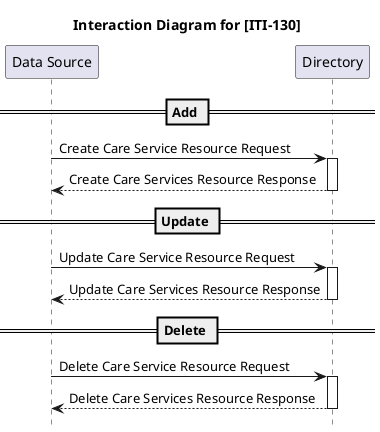 @startuml
hide footbox

title Interaction Diagram for [ITI-130]

participant "Data Source" as Client
participant "Directory" as Server

hide footbox
autoactivate on

== Add ==
Client -> Server : Create Care Service Resource Request
Server --> Client : Create Care Services Resource Response

== Update ==
Client -> Server : Update Care Service Resource Request
Server --> Client : Update Care Services Resource Response

== Delete ==
Client -> Server : Delete Care Service Resource Request
Server --> Client : Delete Care Services Resource Response

@enduml
